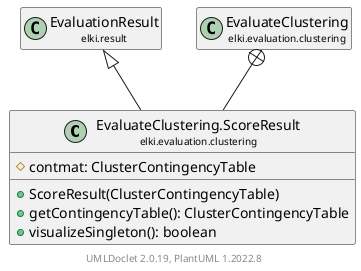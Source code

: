 @startuml
    remove .*\.(Instance|Par|Parameterizer|Factory)$
    set namespaceSeparator none
    hide empty fields
    hide empty methods

    class "<size:14>EvaluateClustering.ScoreResult\n<size:10>elki.evaluation.clustering" as elki.evaluation.clustering.EvaluateClustering.ScoreResult [[EvaluateClustering.ScoreResult.html]] {
        #contmat: ClusterContingencyTable
        +ScoreResult(ClusterContingencyTable)
        +getContingencyTable(): ClusterContingencyTable
        +visualizeSingleton(): boolean
    }

    class "<size:14>EvaluationResult\n<size:10>elki.result" as elki.result.EvaluationResult [[../../result/EvaluationResult.html]]
    class "<size:14>EvaluateClustering\n<size:10>elki.evaluation.clustering" as elki.evaluation.clustering.EvaluateClustering [[EvaluateClustering.html]]

    elki.result.EvaluationResult <|-- elki.evaluation.clustering.EvaluateClustering.ScoreResult
    elki.evaluation.clustering.EvaluateClustering +-- elki.evaluation.clustering.EvaluateClustering.ScoreResult

    center footer UMLDoclet 2.0.19, PlantUML 1.2022.8
@enduml
